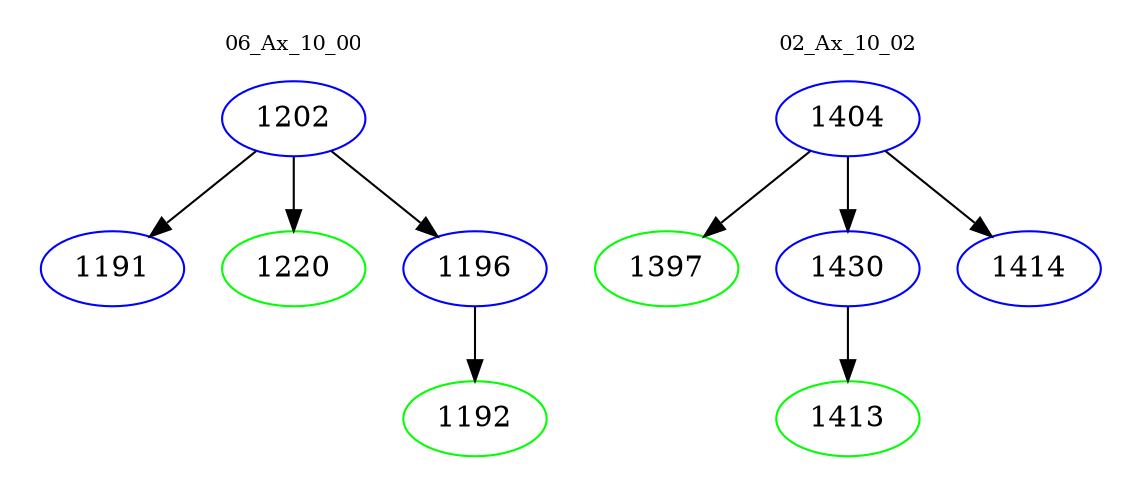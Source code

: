 digraph{
subgraph cluster_0 {
color = white
label = "06_Ax_10_00";
fontsize=10;
T0_1202 [label="1202", color="blue"]
T0_1202 -> T0_1191 [color="black"]
T0_1191 [label="1191", color="blue"]
T0_1202 -> T0_1220 [color="black"]
T0_1220 [label="1220", color="green"]
T0_1202 -> T0_1196 [color="black"]
T0_1196 [label="1196", color="blue"]
T0_1196 -> T0_1192 [color="black"]
T0_1192 [label="1192", color="green"]
}
subgraph cluster_1 {
color = white
label = "02_Ax_10_02";
fontsize=10;
T1_1404 [label="1404", color="blue"]
T1_1404 -> T1_1397 [color="black"]
T1_1397 [label="1397", color="green"]
T1_1404 -> T1_1430 [color="black"]
T1_1430 [label="1430", color="blue"]
T1_1430 -> T1_1413 [color="black"]
T1_1413 [label="1413", color="green"]
T1_1404 -> T1_1414 [color="black"]
T1_1414 [label="1414", color="blue"]
}
}
